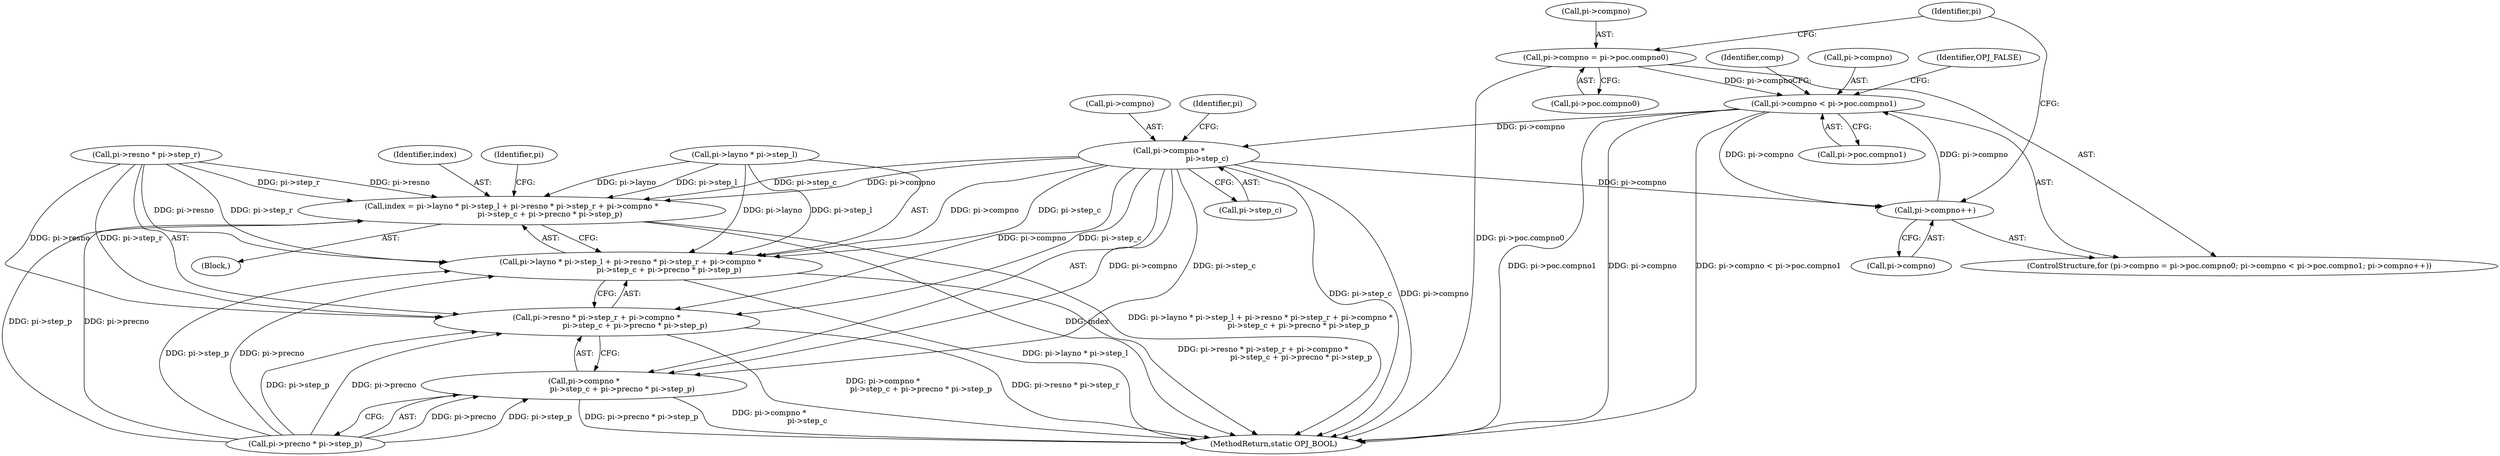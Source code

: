 digraph "0_openjpeg_d27ccf01c68a31ad62b33d2dc1ba2bb1eeaafe7b@pointer" {
"1000154" [label="(Call,pi->compno < pi->poc.compno1)"];
"1000163" [label="(Call,pi->compno++)"];
"1000154" [label="(Call,pi->compno < pi->poc.compno1)"];
"1000145" [label="(Call,pi->compno = pi->poc.compno0)"];
"1000763" [label="(Call,pi->compno *\n                                pi->step_c)"];
"1000744" [label="(Call,index = pi->layno * pi->step_l + pi->resno * pi->step_r + pi->compno *\n                                pi->step_c + pi->precno * pi->step_p)"];
"1000746" [label="(Call,pi->layno * pi->step_l + pi->resno * pi->step_r + pi->compno *\n                                pi->step_c + pi->precno * pi->step_p)"];
"1000754" [label="(Call,pi->resno * pi->step_r + pi->compno *\n                                pi->step_c + pi->precno * pi->step_p)"];
"1000762" [label="(Call,pi->compno *\n                                pi->step_c + pi->precno * pi->step_p)"];
"1000764" [label="(Call,pi->compno)"];
"1000781" [label="(Identifier,pi)"];
"1000145" [label="(Call,pi->compno = pi->poc.compno0)"];
"1000770" [label="(Call,pi->precno * pi->step_p)"];
"1000155" [label="(Call,pi->compno)"];
"1000743" [label="(Block,)"];
"1000156" [label="(Identifier,pi)"];
"1000163" [label="(Call,pi->compno++)"];
"1000745" [label="(Identifier,index)"];
"1000747" [label="(Call,pi->layno * pi->step_l)"];
"1000767" [label="(Call,pi->step_c)"];
"1000763" [label="(Call,pi->compno *\n                                pi->step_c)"];
"1000158" [label="(Call,pi->poc.compno1)"];
"1000154" [label="(Call,pi->compno < pi->poc.compno1)"];
"1000772" [label="(Identifier,pi)"];
"1000754" [label="(Call,pi->resno * pi->step_r + pi->compno *\n                                pi->step_c + pi->precno * pi->step_p)"];
"1000746" [label="(Call,pi->layno * pi->step_l + pi->resno * pi->step_r + pi->compno *\n                                pi->step_c + pi->precno * pi->step_p)"];
"1000796" [label="(Identifier,OPJ_FALSE)"];
"1000170" [label="(Identifier,comp)"];
"1000144" [label="(ControlStructure,for (pi->compno = pi->poc.compno0; pi->compno < pi->poc.compno1; pi->compno++))"];
"1000164" [label="(Call,pi->compno)"];
"1000797" [label="(MethodReturn,static OPJ_BOOL)"];
"1000149" [label="(Call,pi->poc.compno0)"];
"1000146" [label="(Call,pi->compno)"];
"1000744" [label="(Call,index = pi->layno * pi->step_l + pi->resno * pi->step_r + pi->compno *\n                                pi->step_c + pi->precno * pi->step_p)"];
"1000755" [label="(Call,pi->resno * pi->step_r)"];
"1000762" [label="(Call,pi->compno *\n                                pi->step_c + pi->precno * pi->step_p)"];
"1000154" -> "1000144"  [label="AST: "];
"1000154" -> "1000158"  [label="CFG: "];
"1000155" -> "1000154"  [label="AST: "];
"1000158" -> "1000154"  [label="AST: "];
"1000170" -> "1000154"  [label="CFG: "];
"1000796" -> "1000154"  [label="CFG: "];
"1000154" -> "1000797"  [label="DDG: pi->poc.compno1"];
"1000154" -> "1000797"  [label="DDG: pi->compno"];
"1000154" -> "1000797"  [label="DDG: pi->compno < pi->poc.compno1"];
"1000163" -> "1000154"  [label="DDG: pi->compno"];
"1000145" -> "1000154"  [label="DDG: pi->compno"];
"1000154" -> "1000163"  [label="DDG: pi->compno"];
"1000154" -> "1000763"  [label="DDG: pi->compno"];
"1000163" -> "1000144"  [label="AST: "];
"1000163" -> "1000164"  [label="CFG: "];
"1000164" -> "1000163"  [label="AST: "];
"1000156" -> "1000163"  [label="CFG: "];
"1000763" -> "1000163"  [label="DDG: pi->compno"];
"1000145" -> "1000144"  [label="AST: "];
"1000145" -> "1000149"  [label="CFG: "];
"1000146" -> "1000145"  [label="AST: "];
"1000149" -> "1000145"  [label="AST: "];
"1000156" -> "1000145"  [label="CFG: "];
"1000145" -> "1000797"  [label="DDG: pi->poc.compno0"];
"1000763" -> "1000762"  [label="AST: "];
"1000763" -> "1000767"  [label="CFG: "];
"1000764" -> "1000763"  [label="AST: "];
"1000767" -> "1000763"  [label="AST: "];
"1000772" -> "1000763"  [label="CFG: "];
"1000763" -> "1000797"  [label="DDG: pi->step_c"];
"1000763" -> "1000797"  [label="DDG: pi->compno"];
"1000763" -> "1000744"  [label="DDG: pi->compno"];
"1000763" -> "1000744"  [label="DDG: pi->step_c"];
"1000763" -> "1000746"  [label="DDG: pi->compno"];
"1000763" -> "1000746"  [label="DDG: pi->step_c"];
"1000763" -> "1000754"  [label="DDG: pi->compno"];
"1000763" -> "1000754"  [label="DDG: pi->step_c"];
"1000763" -> "1000762"  [label="DDG: pi->compno"];
"1000763" -> "1000762"  [label="DDG: pi->step_c"];
"1000744" -> "1000743"  [label="AST: "];
"1000744" -> "1000746"  [label="CFG: "];
"1000745" -> "1000744"  [label="AST: "];
"1000746" -> "1000744"  [label="AST: "];
"1000781" -> "1000744"  [label="CFG: "];
"1000744" -> "1000797"  [label="DDG: index"];
"1000744" -> "1000797"  [label="DDG: pi->layno * pi->step_l + pi->resno * pi->step_r + pi->compno *\n                                pi->step_c + pi->precno * pi->step_p"];
"1000747" -> "1000744"  [label="DDG: pi->layno"];
"1000747" -> "1000744"  [label="DDG: pi->step_l"];
"1000755" -> "1000744"  [label="DDG: pi->resno"];
"1000755" -> "1000744"  [label="DDG: pi->step_r"];
"1000770" -> "1000744"  [label="DDG: pi->precno"];
"1000770" -> "1000744"  [label="DDG: pi->step_p"];
"1000746" -> "1000754"  [label="CFG: "];
"1000747" -> "1000746"  [label="AST: "];
"1000754" -> "1000746"  [label="AST: "];
"1000746" -> "1000797"  [label="DDG: pi->resno * pi->step_r + pi->compno *\n                                pi->step_c + pi->precno * pi->step_p"];
"1000746" -> "1000797"  [label="DDG: pi->layno * pi->step_l"];
"1000747" -> "1000746"  [label="DDG: pi->layno"];
"1000747" -> "1000746"  [label="DDG: pi->step_l"];
"1000755" -> "1000746"  [label="DDG: pi->resno"];
"1000755" -> "1000746"  [label="DDG: pi->step_r"];
"1000770" -> "1000746"  [label="DDG: pi->precno"];
"1000770" -> "1000746"  [label="DDG: pi->step_p"];
"1000754" -> "1000762"  [label="CFG: "];
"1000755" -> "1000754"  [label="AST: "];
"1000762" -> "1000754"  [label="AST: "];
"1000754" -> "1000797"  [label="DDG: pi->compno *\n                                pi->step_c + pi->precno * pi->step_p"];
"1000754" -> "1000797"  [label="DDG: pi->resno * pi->step_r"];
"1000755" -> "1000754"  [label="DDG: pi->resno"];
"1000755" -> "1000754"  [label="DDG: pi->step_r"];
"1000770" -> "1000754"  [label="DDG: pi->precno"];
"1000770" -> "1000754"  [label="DDG: pi->step_p"];
"1000762" -> "1000770"  [label="CFG: "];
"1000770" -> "1000762"  [label="AST: "];
"1000762" -> "1000797"  [label="DDG: pi->precno * pi->step_p"];
"1000762" -> "1000797"  [label="DDG: pi->compno *\n                                pi->step_c"];
"1000770" -> "1000762"  [label="DDG: pi->precno"];
"1000770" -> "1000762"  [label="DDG: pi->step_p"];
}
